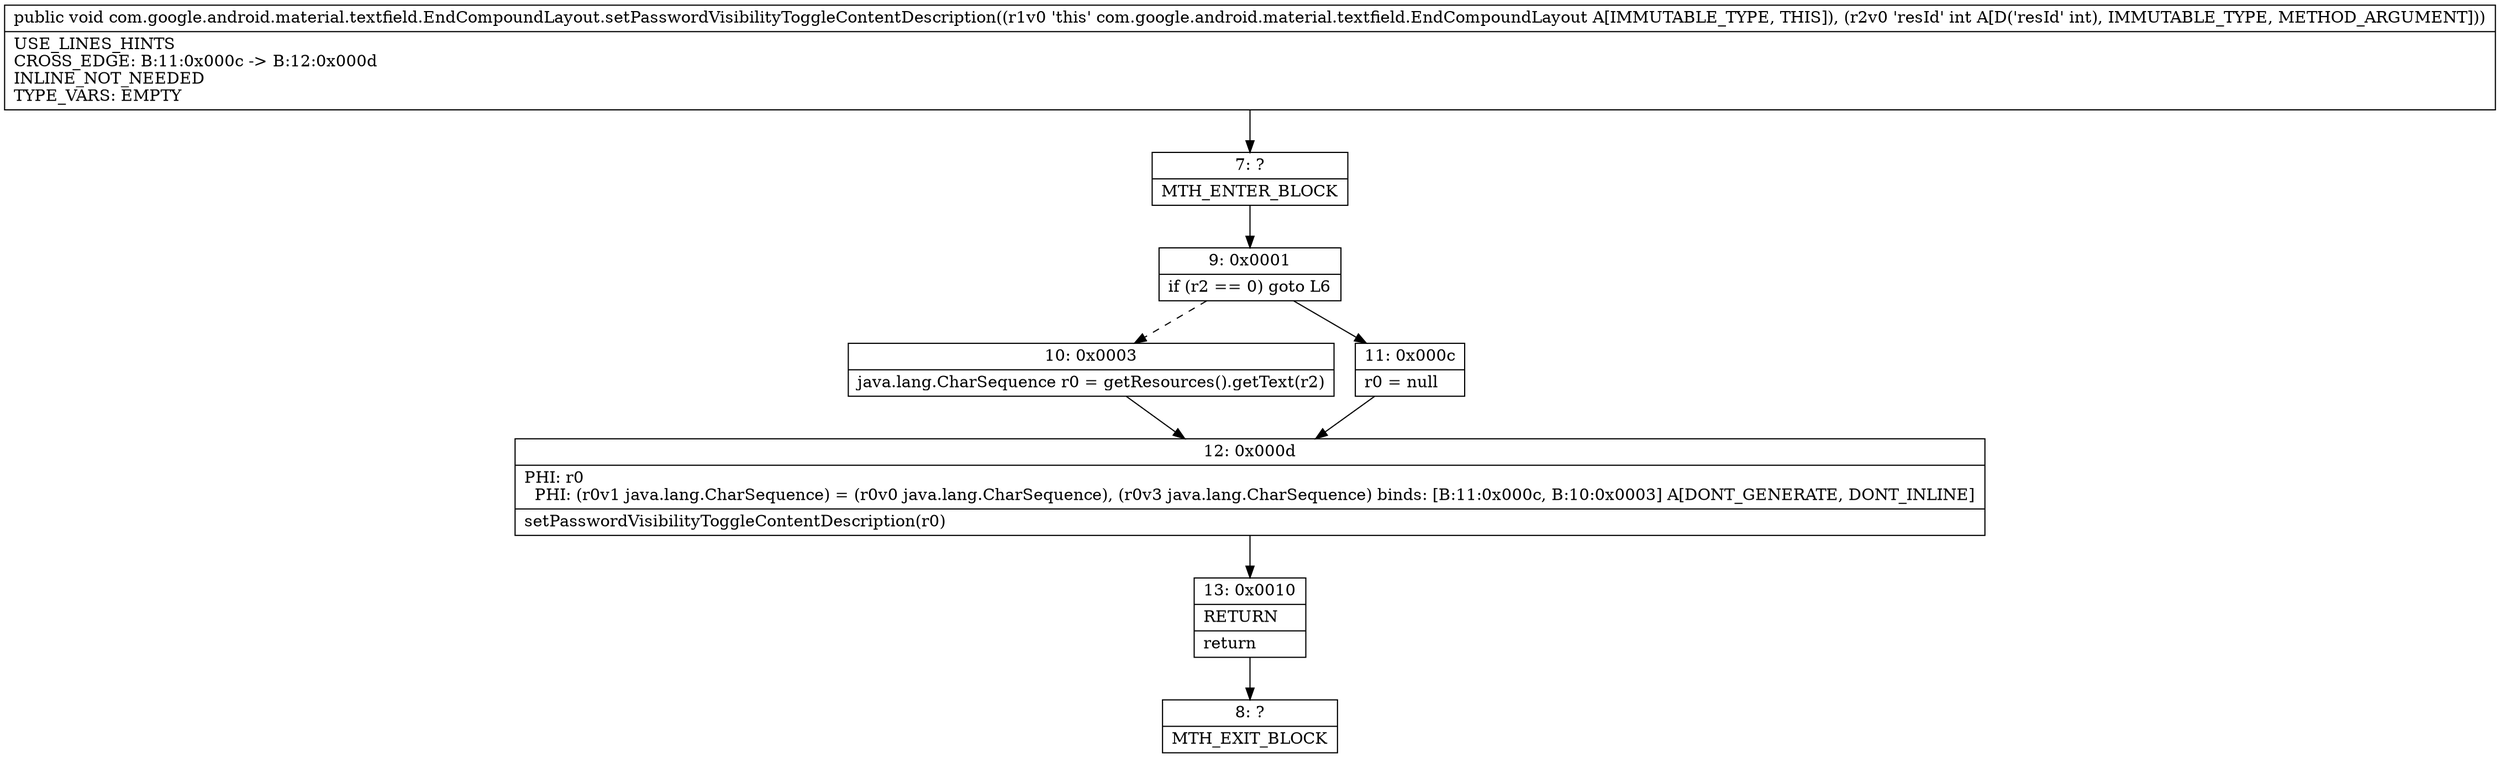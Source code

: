 digraph "CFG forcom.google.android.material.textfield.EndCompoundLayout.setPasswordVisibilityToggleContentDescription(I)V" {
Node_7 [shape=record,label="{7\:\ ?|MTH_ENTER_BLOCK\l}"];
Node_9 [shape=record,label="{9\:\ 0x0001|if (r2 == 0) goto L6\l}"];
Node_10 [shape=record,label="{10\:\ 0x0003|java.lang.CharSequence r0 = getResources().getText(r2)\l}"];
Node_12 [shape=record,label="{12\:\ 0x000d|PHI: r0 \l  PHI: (r0v1 java.lang.CharSequence) = (r0v0 java.lang.CharSequence), (r0v3 java.lang.CharSequence) binds: [B:11:0x000c, B:10:0x0003] A[DONT_GENERATE, DONT_INLINE]\l|setPasswordVisibilityToggleContentDescription(r0)\l}"];
Node_13 [shape=record,label="{13\:\ 0x0010|RETURN\l|return\l}"];
Node_8 [shape=record,label="{8\:\ ?|MTH_EXIT_BLOCK\l}"];
Node_11 [shape=record,label="{11\:\ 0x000c|r0 = null\l}"];
MethodNode[shape=record,label="{public void com.google.android.material.textfield.EndCompoundLayout.setPasswordVisibilityToggleContentDescription((r1v0 'this' com.google.android.material.textfield.EndCompoundLayout A[IMMUTABLE_TYPE, THIS]), (r2v0 'resId' int A[D('resId' int), IMMUTABLE_TYPE, METHOD_ARGUMENT]))  | USE_LINES_HINTS\lCROSS_EDGE: B:11:0x000c \-\> B:12:0x000d\lINLINE_NOT_NEEDED\lTYPE_VARS: EMPTY\l}"];
MethodNode -> Node_7;Node_7 -> Node_9;
Node_9 -> Node_10[style=dashed];
Node_9 -> Node_11;
Node_10 -> Node_12;
Node_12 -> Node_13;
Node_13 -> Node_8;
Node_11 -> Node_12;
}

